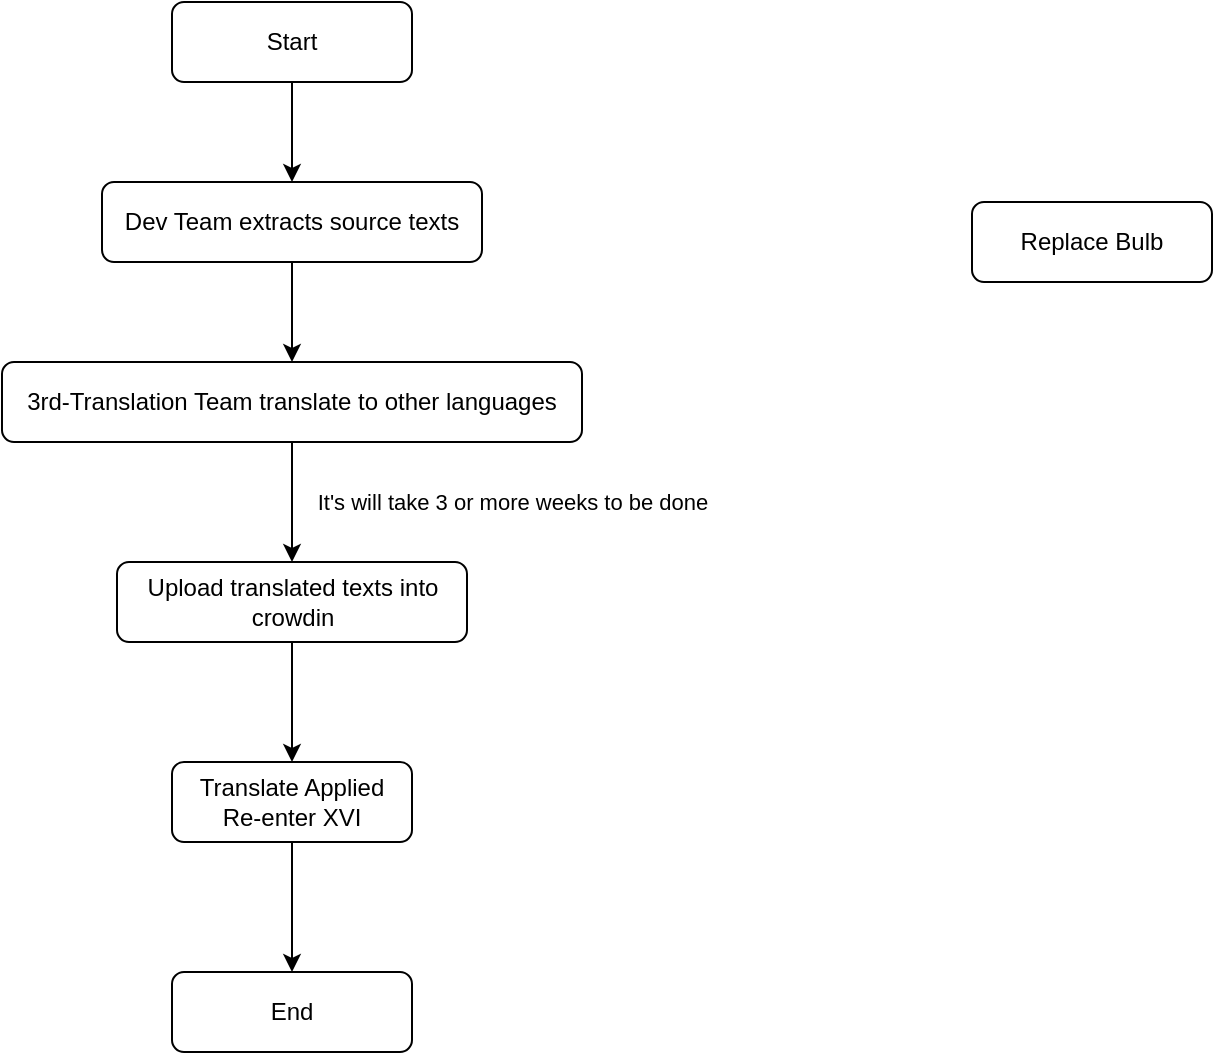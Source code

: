<mxfile version="28.2.6">
  <diagram id="C5RBs43oDa-KdzZeNtuy" name="Page-1">
    <mxGraphModel dx="705" dy="403" grid="1" gridSize="10" guides="1" tooltips="1" connect="1" arrows="1" fold="1" page="1" pageScale="1" pageWidth="827" pageHeight="1169" math="0" shadow="0">
      <root>
        <mxCell id="WIyWlLk6GJQsqaUBKTNV-0" />
        <mxCell id="WIyWlLk6GJQsqaUBKTNV-1" parent="WIyWlLk6GJQsqaUBKTNV-0" />
        <mxCell id="rQeRQsM_AcNqX124Q-Ns-4" value="" style="edgeStyle=orthogonalEdgeStyle;rounded=0;orthogonalLoop=1;jettySize=auto;html=1;" edge="1" parent="WIyWlLk6GJQsqaUBKTNV-1" source="WIyWlLk6GJQsqaUBKTNV-3" target="rQeRQsM_AcNqX124Q-Ns-0">
          <mxGeometry relative="1" as="geometry" />
        </mxCell>
        <mxCell id="WIyWlLk6GJQsqaUBKTNV-3" value="Start" style="rounded=1;whiteSpace=wrap;html=1;fontSize=12;glass=0;strokeWidth=1;shadow=0;" parent="WIyWlLk6GJQsqaUBKTNV-1" vertex="1">
          <mxGeometry x="160" y="80" width="120" height="40" as="geometry" />
        </mxCell>
        <mxCell id="WIyWlLk6GJQsqaUBKTNV-11" value="End" style="rounded=1;whiteSpace=wrap;html=1;fontSize=12;glass=0;strokeWidth=1;shadow=0;" parent="WIyWlLk6GJQsqaUBKTNV-1" vertex="1">
          <mxGeometry x="160" y="565" width="120" height="40" as="geometry" />
        </mxCell>
        <mxCell id="WIyWlLk6GJQsqaUBKTNV-12" value="Replace Bulb" style="rounded=1;whiteSpace=wrap;html=1;fontSize=12;glass=0;strokeWidth=1;shadow=0;" parent="WIyWlLk6GJQsqaUBKTNV-1" vertex="1">
          <mxGeometry x="560" y="180" width="120" height="40" as="geometry" />
        </mxCell>
        <mxCell id="rQeRQsM_AcNqX124Q-Ns-5" value="" style="edgeStyle=orthogonalEdgeStyle;rounded=0;orthogonalLoop=1;jettySize=auto;html=1;" edge="1" parent="WIyWlLk6GJQsqaUBKTNV-1" source="rQeRQsM_AcNqX124Q-Ns-0" target="rQeRQsM_AcNqX124Q-Ns-1">
          <mxGeometry relative="1" as="geometry" />
        </mxCell>
        <mxCell id="rQeRQsM_AcNqX124Q-Ns-0" value="Dev Team extracts source texts" style="rounded=1;whiteSpace=wrap;html=1;fontSize=12;glass=0;strokeWidth=1;shadow=0;" vertex="1" parent="WIyWlLk6GJQsqaUBKTNV-1">
          <mxGeometry x="125" y="170" width="190" height="40" as="geometry" />
        </mxCell>
        <mxCell id="rQeRQsM_AcNqX124Q-Ns-3" value="" style="edgeStyle=orthogonalEdgeStyle;rounded=0;orthogonalLoop=1;jettySize=auto;html=1;" edge="1" parent="WIyWlLk6GJQsqaUBKTNV-1" source="rQeRQsM_AcNqX124Q-Ns-1" target="rQeRQsM_AcNqX124Q-Ns-2">
          <mxGeometry relative="1" as="geometry" />
        </mxCell>
        <mxCell id="rQeRQsM_AcNqX124Q-Ns-6" value="It&#39;s will take 3 or more&amp;nbsp;weeks to be done" style="edgeLabel;html=1;align=center;verticalAlign=middle;resizable=0;points=[];" vertex="1" connectable="0" parent="rQeRQsM_AcNqX124Q-Ns-3">
          <mxGeometry x="-0.281" y="-1" relative="1" as="geometry">
            <mxPoint x="111" y="8" as="offset" />
          </mxGeometry>
        </mxCell>
        <mxCell id="rQeRQsM_AcNqX124Q-Ns-1" value="3rd-Translation Team translate to other languages" style="rounded=1;whiteSpace=wrap;html=1;fontSize=12;glass=0;strokeWidth=1;shadow=0;" vertex="1" parent="WIyWlLk6GJQsqaUBKTNV-1">
          <mxGeometry x="75" y="260" width="290" height="40" as="geometry" />
        </mxCell>
        <mxCell id="rQeRQsM_AcNqX124Q-Ns-8" value="" style="edgeStyle=orthogonalEdgeStyle;rounded=0;orthogonalLoop=1;jettySize=auto;html=1;" edge="1" parent="WIyWlLk6GJQsqaUBKTNV-1" source="rQeRQsM_AcNqX124Q-Ns-2" target="rQeRQsM_AcNqX124Q-Ns-7">
          <mxGeometry relative="1" as="geometry" />
        </mxCell>
        <mxCell id="rQeRQsM_AcNqX124Q-Ns-2" value="Upload translated texts into crowdin" style="rounded=1;whiteSpace=wrap;html=1;fontSize=12;glass=0;strokeWidth=1;shadow=0;" vertex="1" parent="WIyWlLk6GJQsqaUBKTNV-1">
          <mxGeometry x="132.5" y="360" width="175" height="40" as="geometry" />
        </mxCell>
        <mxCell id="rQeRQsM_AcNqX124Q-Ns-9" value="" style="edgeStyle=orthogonalEdgeStyle;rounded=0;orthogonalLoop=1;jettySize=auto;html=1;" edge="1" parent="WIyWlLk6GJQsqaUBKTNV-1" source="rQeRQsM_AcNqX124Q-Ns-7" target="WIyWlLk6GJQsqaUBKTNV-11">
          <mxGeometry relative="1" as="geometry" />
        </mxCell>
        <mxCell id="rQeRQsM_AcNqX124Q-Ns-7" value="Translate Applied&lt;br&gt;Re-enter XVI" style="rounded=1;whiteSpace=wrap;html=1;fontSize=12;glass=0;strokeWidth=1;shadow=0;" vertex="1" parent="WIyWlLk6GJQsqaUBKTNV-1">
          <mxGeometry x="160" y="460" width="120" height="40" as="geometry" />
        </mxCell>
      </root>
    </mxGraphModel>
  </diagram>
</mxfile>
